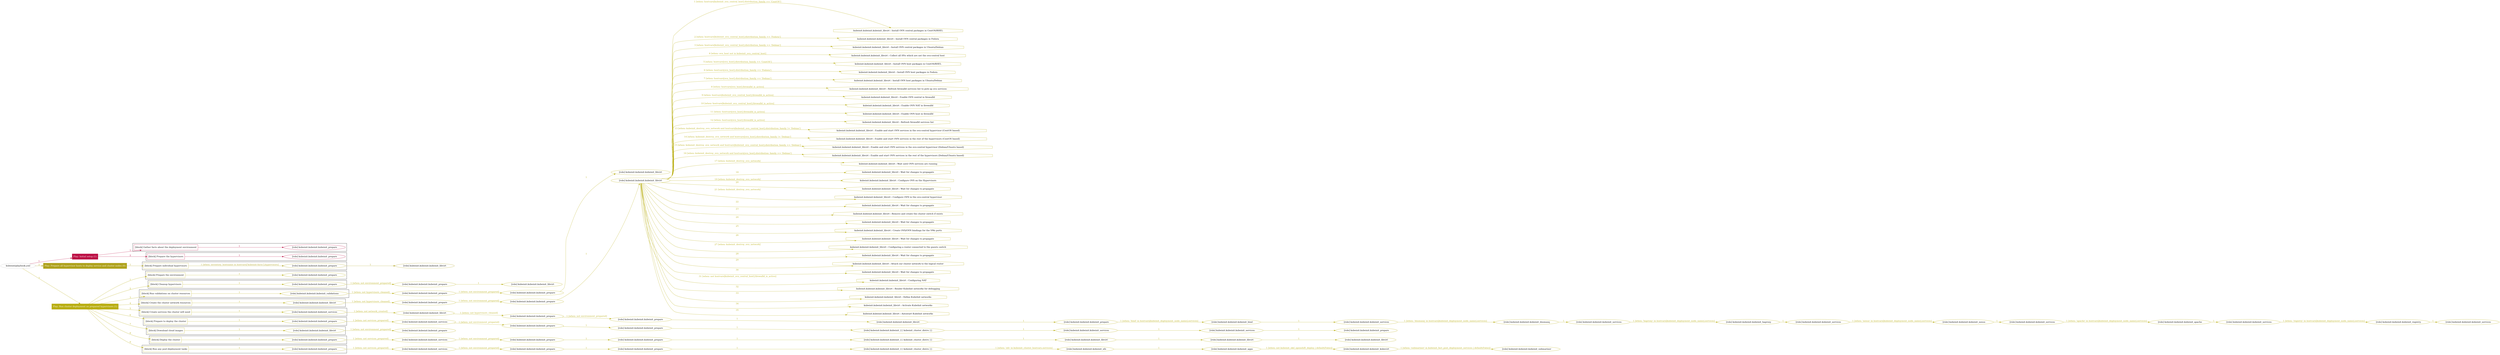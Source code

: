 digraph {
	graph [concentrate=true ordering=in rankdir=LR ratio=fill]
	edge [esep=5 sep=10]
	"kubeinit/playbook.yml" [id=root_node style=dotted]
	play_670bf4a4 [label="Play: Initial setup (1)" color="#bc1045" fontcolor="#ffffff" id=play_670bf4a4 shape=box style=filled tooltip=localhost]
	"kubeinit/playbook.yml" -> play_670bf4a4 [label="1 " color="#bc1045" fontcolor="#bc1045" id=edge_1132fd07 labeltooltip="1 " tooltip="1 "]
	subgraph "kubeinit.kubeinit.kubeinit_prepare" {
		role_21ba8e84 [label="[role] kubeinit.kubeinit.kubeinit_prepare" color="#bc1045" id=role_21ba8e84 tooltip="kubeinit.kubeinit.kubeinit_prepare"]
	}
	subgraph "kubeinit.kubeinit.kubeinit_prepare" {
		role_0089c9f1 [label="[role] kubeinit.kubeinit.kubeinit_prepare" color="#bc1045" id=role_0089c9f1 tooltip="kubeinit.kubeinit.kubeinit_prepare"]
	}
	subgraph "Play: Initial setup (1)" {
		play_670bf4a4 -> block_f8b019e6 [label=1 color="#bc1045" fontcolor="#bc1045" id=edge_8e191d93 labeltooltip=1 tooltip=1]
		subgraph cluster_block_f8b019e6 {
			block_f8b019e6 [label="[block] Gather facts about the deployment environment" color="#bc1045" id=block_f8b019e6 labeltooltip="Gather facts about the deployment environment" shape=box tooltip="Gather facts about the deployment environment"]
			block_f8b019e6 -> role_21ba8e84 [label="1 " color="#bc1045" fontcolor="#bc1045" id=edge_4cd33344 labeltooltip="1 " tooltip="1 "]
		}
		play_670bf4a4 -> block_5005614a [label=2 color="#bc1045" fontcolor="#bc1045" id=edge_e4389d30 labeltooltip=2 tooltip=2]
		subgraph cluster_block_5005614a {
			block_5005614a [label="[block] Prepare the hypervisors" color="#bc1045" id=block_5005614a labeltooltip="Prepare the hypervisors" shape=box tooltip="Prepare the hypervisors"]
			block_5005614a -> role_0089c9f1 [label="1 " color="#bc1045" fontcolor="#bc1045" id=edge_7df145e1 labeltooltip="1 " tooltip="1 "]
		}
	}
	play_309d309b [label="Play: Prepare all hypervisor hosts to deploy service and cluster nodes (0)" color="#afa21d" fontcolor="#ffffff" id=play_309d309b shape=box style=filled tooltip="Play: Prepare all hypervisor hosts to deploy service and cluster nodes (0)"]
	"kubeinit/playbook.yml" -> play_309d309b [label="2 " color="#afa21d" fontcolor="#afa21d" id=edge_df121519 labeltooltip="2 " tooltip="2 "]
	subgraph "kubeinit.kubeinit.kubeinit_libvirt" {
		role_054f61d5 [label="[role] kubeinit.kubeinit.kubeinit_libvirt" color="#afa21d" id=role_054f61d5 tooltip="kubeinit.kubeinit.kubeinit_libvirt"]
	}
	subgraph "kubeinit.kubeinit.kubeinit_prepare" {
		role_820c47b5 [label="[role] kubeinit.kubeinit.kubeinit_prepare" color="#afa21d" id=role_820c47b5 tooltip="kubeinit.kubeinit.kubeinit_prepare"]
		role_820c47b5 -> role_054f61d5 [label="1 " color="#afa21d" fontcolor="#afa21d" id=edge_c1d8b1fe labeltooltip="1 " tooltip="1 "]
	}
	subgraph "Play: Prepare all hypervisor hosts to deploy service and cluster nodes (0)" {
		play_309d309b -> block_ee0c62d3 [label=1 color="#afa21d" fontcolor="#afa21d" id=edge_35f77f9a labeltooltip=1 tooltip=1]
		subgraph cluster_block_ee0c62d3 {
			block_ee0c62d3 [label="[block] Prepare individual hypervisors" color="#afa21d" id=block_ee0c62d3 labeltooltip="Prepare individual hypervisors" shape=box tooltip="Prepare individual hypervisors"]
			block_ee0c62d3 -> role_820c47b5 [label="1 [when: inventory_hostname in hostvars['kubeinit-facts'].hypervisors]" color="#afa21d" fontcolor="#afa21d" id=edge_c942f31d labeltooltip="1 [when: inventory_hostname in hostvars['kubeinit-facts'].hypervisors]" tooltip="1 [when: inventory_hostname in hostvars['kubeinit-facts'].hypervisors]"]
		}
	}
	play_4b3ba58d [label="Play: Run cluster deployment on prepared hypervisors (1)" color="#b9ae13" fontcolor="#ffffff" id=play_4b3ba58d shape=box style=filled tooltip=localhost]
	"kubeinit/playbook.yml" -> play_4b3ba58d [label="3 " color="#b9ae13" fontcolor="#b9ae13" id=edge_1ec0f6c7 labeltooltip="3 " tooltip="3 "]
	subgraph "kubeinit.kubeinit.kubeinit_prepare" {
		role_5eacc5a4 [label="[role] kubeinit.kubeinit.kubeinit_prepare" color="#b9ae13" id=role_5eacc5a4 tooltip="kubeinit.kubeinit.kubeinit_prepare"]
	}
	subgraph "kubeinit.kubeinit.kubeinit_libvirt" {
		role_8daf4202 [label="[role] kubeinit.kubeinit.kubeinit_libvirt" color="#b9ae13" id=role_8daf4202 tooltip="kubeinit.kubeinit.kubeinit_libvirt"]
	}
	subgraph "kubeinit.kubeinit.kubeinit_prepare" {
		role_a6284b4b [label="[role] kubeinit.kubeinit.kubeinit_prepare" color="#b9ae13" id=role_a6284b4b tooltip="kubeinit.kubeinit.kubeinit_prepare"]
		role_a6284b4b -> role_8daf4202 [label="1 " color="#b9ae13" fontcolor="#b9ae13" id=edge_58002682 labeltooltip="1 " tooltip="1 "]
	}
	subgraph "kubeinit.kubeinit.kubeinit_prepare" {
		role_804bdc09 [label="[role] kubeinit.kubeinit.kubeinit_prepare" color="#b9ae13" id=role_804bdc09 tooltip="kubeinit.kubeinit.kubeinit_prepare"]
		role_804bdc09 -> role_a6284b4b [label="1 [when: not environment_prepared]" color="#b9ae13" fontcolor="#b9ae13" id=edge_13c6dc05 labeltooltip="1 [when: not environment_prepared]" tooltip="1 [when: not environment_prepared]"]
	}
	subgraph "kubeinit.kubeinit.kubeinit_libvirt" {
		role_c9ee0824 [label="[role] kubeinit.kubeinit.kubeinit_libvirt" color="#b9ae13" id=role_c9ee0824 tooltip="kubeinit.kubeinit.kubeinit_libvirt"]
	}
	subgraph "kubeinit.kubeinit.kubeinit_prepare" {
		role_bb3701b2 [label="[role] kubeinit.kubeinit.kubeinit_prepare" color="#b9ae13" id=role_bb3701b2 tooltip="kubeinit.kubeinit.kubeinit_prepare"]
		role_bb3701b2 -> role_c9ee0824 [label="1 " color="#b9ae13" fontcolor="#b9ae13" id=edge_7f991b37 labeltooltip="1 " tooltip="1 "]
	}
	subgraph "kubeinit.kubeinit.kubeinit_prepare" {
		role_c77ebb5d [label="[role] kubeinit.kubeinit.kubeinit_prepare" color="#b9ae13" id=role_c77ebb5d tooltip="kubeinit.kubeinit.kubeinit_prepare"]
		role_c77ebb5d -> role_bb3701b2 [label="1 [when: not environment_prepared]" color="#b9ae13" fontcolor="#b9ae13" id=edge_3f87f9ec labeltooltip="1 [when: not environment_prepared]" tooltip="1 [when: not environment_prepared]"]
	}
	subgraph "kubeinit.kubeinit.kubeinit_validations" {
		role_ef9a1a74 [label="[role] kubeinit.kubeinit.kubeinit_validations" color="#b9ae13" id=role_ef9a1a74 tooltip="kubeinit.kubeinit.kubeinit_validations"]
		role_ef9a1a74 -> role_c77ebb5d [label="1 [when: not hypervisors_cleaned]" color="#b9ae13" fontcolor="#b9ae13" id=edge_02dee217 labeltooltip="1 [when: not hypervisors_cleaned]" tooltip="1 [when: not hypervisors_cleaned]"]
	}
	subgraph "kubeinit.kubeinit.kubeinit_libvirt" {
		role_da3af03f [label="[role] kubeinit.kubeinit.kubeinit_libvirt" color="#b9ae13" id=role_da3af03f tooltip="kubeinit.kubeinit.kubeinit_libvirt"]
		task_2158d6e0 [label="kubeinit.kubeinit.kubeinit_libvirt : Install OVN central packages in CentOS/RHEL" color="#b9ae13" id=task_2158d6e0 shape=octagon tooltip="kubeinit.kubeinit.kubeinit_libvirt : Install OVN central packages in CentOS/RHEL"]
		role_da3af03f -> task_2158d6e0 [label="1 [when: hostvars[kubeinit_ovn_central_host].distribution_family == 'CentOS']" color="#b9ae13" fontcolor="#b9ae13" id=edge_a3902802 labeltooltip="1 [when: hostvars[kubeinit_ovn_central_host].distribution_family == 'CentOS']" tooltip="1 [when: hostvars[kubeinit_ovn_central_host].distribution_family == 'CentOS']"]
		task_d2f1ecfc [label="kubeinit.kubeinit.kubeinit_libvirt : Install OVN central packages in Fedora" color="#b9ae13" id=task_d2f1ecfc shape=octagon tooltip="kubeinit.kubeinit.kubeinit_libvirt : Install OVN central packages in Fedora"]
		role_da3af03f -> task_d2f1ecfc [label="2 [when: hostvars[kubeinit_ovn_central_host].distribution_family == 'Fedora']" color="#b9ae13" fontcolor="#b9ae13" id=edge_7e96e899 labeltooltip="2 [when: hostvars[kubeinit_ovn_central_host].distribution_family == 'Fedora']" tooltip="2 [when: hostvars[kubeinit_ovn_central_host].distribution_family == 'Fedora']"]
		task_6be0ab18 [label="kubeinit.kubeinit.kubeinit_libvirt : Install OVN central packages in Ubuntu/Debian" color="#b9ae13" id=task_6be0ab18 shape=octagon tooltip="kubeinit.kubeinit.kubeinit_libvirt : Install OVN central packages in Ubuntu/Debian"]
		role_da3af03f -> task_6be0ab18 [label="3 [when: hostvars[kubeinit_ovn_central_host].distribution_family == 'Debian']" color="#b9ae13" fontcolor="#b9ae13" id=edge_eb120a15 labeltooltip="3 [when: hostvars[kubeinit_ovn_central_host].distribution_family == 'Debian']" tooltip="3 [when: hostvars[kubeinit_ovn_central_host].distribution_family == 'Debian']"]
		task_216b916c [label="kubeinit.kubeinit.kubeinit_libvirt : Collect all HVs which are not the ovn-central host" color="#b9ae13" id=task_216b916c shape=octagon tooltip="kubeinit.kubeinit.kubeinit_libvirt : Collect all HVs which are not the ovn-central host"]
		role_da3af03f -> task_216b916c [label="4 [when: ovn_host not in kubeinit_ovn_central_host]" color="#b9ae13" fontcolor="#b9ae13" id=edge_4398a739 labeltooltip="4 [when: ovn_host not in kubeinit_ovn_central_host]" tooltip="4 [when: ovn_host not in kubeinit_ovn_central_host]"]
		task_a4879e41 [label="kubeinit.kubeinit.kubeinit_libvirt : Install OVN host packages in CentOS/RHEL" color="#b9ae13" id=task_a4879e41 shape=octagon tooltip="kubeinit.kubeinit.kubeinit_libvirt : Install OVN host packages in CentOS/RHEL"]
		role_da3af03f -> task_a4879e41 [label="5 [when: hostvars[ovn_host].distribution_family == 'CentOS']" color="#b9ae13" fontcolor="#b9ae13" id=edge_2c08a52a labeltooltip="5 [when: hostvars[ovn_host].distribution_family == 'CentOS']" tooltip="5 [when: hostvars[ovn_host].distribution_family == 'CentOS']"]
		task_6df34400 [label="kubeinit.kubeinit.kubeinit_libvirt : Install OVN host packages in Fedora" color="#b9ae13" id=task_6df34400 shape=octagon tooltip="kubeinit.kubeinit.kubeinit_libvirt : Install OVN host packages in Fedora"]
		role_da3af03f -> task_6df34400 [label="6 [when: hostvars[ovn_host].distribution_family == 'Fedora']" color="#b9ae13" fontcolor="#b9ae13" id=edge_773389c8 labeltooltip="6 [when: hostvars[ovn_host].distribution_family == 'Fedora']" tooltip="6 [when: hostvars[ovn_host].distribution_family == 'Fedora']"]
		task_f00201cb [label="kubeinit.kubeinit.kubeinit_libvirt : Install OVN host packages in Ubuntu/Debian" color="#b9ae13" id=task_f00201cb shape=octagon tooltip="kubeinit.kubeinit.kubeinit_libvirt : Install OVN host packages in Ubuntu/Debian"]
		role_da3af03f -> task_f00201cb [label="7 [when: hostvars[ovn_host].distribution_family == 'Debian']" color="#b9ae13" fontcolor="#b9ae13" id=edge_fd6499e6 labeltooltip="7 [when: hostvars[ovn_host].distribution_family == 'Debian']" tooltip="7 [when: hostvars[ovn_host].distribution_family == 'Debian']"]
		task_50368b44 [label="kubeinit.kubeinit.kubeinit_libvirt : Refresh firewalld services list to pick up ovn services" color="#b9ae13" id=task_50368b44 shape=octagon tooltip="kubeinit.kubeinit.kubeinit_libvirt : Refresh firewalld services list to pick up ovn services"]
		role_da3af03f -> task_50368b44 [label="8 [when: hostvars[ovn_host].firewalld_is_active]" color="#b9ae13" fontcolor="#b9ae13" id=edge_75f0c22b labeltooltip="8 [when: hostvars[ovn_host].firewalld_is_active]" tooltip="8 [when: hostvars[ovn_host].firewalld_is_active]"]
		task_a7c0bdc7 [label="kubeinit.kubeinit.kubeinit_libvirt : Enable OVN central in firewalld" color="#b9ae13" id=task_a7c0bdc7 shape=octagon tooltip="kubeinit.kubeinit.kubeinit_libvirt : Enable OVN central in firewalld"]
		role_da3af03f -> task_a7c0bdc7 [label="9 [when: hostvars[kubeinit_ovn_central_host].firewalld_is_active]" color="#b9ae13" fontcolor="#b9ae13" id=edge_2791e384 labeltooltip="9 [when: hostvars[kubeinit_ovn_central_host].firewalld_is_active]" tooltip="9 [when: hostvars[kubeinit_ovn_central_host].firewalld_is_active]"]
		task_5813b085 [label="kubeinit.kubeinit.kubeinit_libvirt : Enable OVN NAT in firewalld" color="#b9ae13" id=task_5813b085 shape=octagon tooltip="kubeinit.kubeinit.kubeinit_libvirt : Enable OVN NAT in firewalld"]
		role_da3af03f -> task_5813b085 [label="10 [when: hostvars[kubeinit_ovn_central_host].firewalld_is_active]" color="#b9ae13" fontcolor="#b9ae13" id=edge_c87601b1 labeltooltip="10 [when: hostvars[kubeinit_ovn_central_host].firewalld_is_active]" tooltip="10 [when: hostvars[kubeinit_ovn_central_host].firewalld_is_active]"]
		task_d4aae8b2 [label="kubeinit.kubeinit.kubeinit_libvirt : Enable OVN host in firewalld" color="#b9ae13" id=task_d4aae8b2 shape=octagon tooltip="kubeinit.kubeinit.kubeinit_libvirt : Enable OVN host in firewalld"]
		role_da3af03f -> task_d4aae8b2 [label="11 [when: hostvars[ovn_host].firewalld_is_active]" color="#b9ae13" fontcolor="#b9ae13" id=edge_b0a15c2b labeltooltip="11 [when: hostvars[ovn_host].firewalld_is_active]" tooltip="11 [when: hostvars[ovn_host].firewalld_is_active]"]
		task_6149f154 [label="kubeinit.kubeinit.kubeinit_libvirt : Refresh firewalld services list" color="#b9ae13" id=task_6149f154 shape=octagon tooltip="kubeinit.kubeinit.kubeinit_libvirt : Refresh firewalld services list"]
		role_da3af03f -> task_6149f154 [label="12 [when: hostvars[ovn_host].firewalld_is_active]" color="#b9ae13" fontcolor="#b9ae13" id=edge_e53e384e labeltooltip="12 [when: hostvars[ovn_host].firewalld_is_active]" tooltip="12 [when: hostvars[ovn_host].firewalld_is_active]"]
		task_20d2aae7 [label="kubeinit.kubeinit.kubeinit_libvirt : Enable and start OVN services in the ovn-central hypervisor (CentOS based)" color="#b9ae13" id=task_20d2aae7 shape=octagon tooltip="kubeinit.kubeinit.kubeinit_libvirt : Enable and start OVN services in the ovn-central hypervisor (CentOS based)"]
		role_da3af03f -> task_20d2aae7 [label="13 [when: kubeinit_destroy_ovn_network and hostvars[kubeinit_ovn_central_host].distribution_family != 'Debian']" color="#b9ae13" fontcolor="#b9ae13" id=edge_9a1afb4a labeltooltip="13 [when: kubeinit_destroy_ovn_network and hostvars[kubeinit_ovn_central_host].distribution_family != 'Debian']" tooltip="13 [when: kubeinit_destroy_ovn_network and hostvars[kubeinit_ovn_central_host].distribution_family != 'Debian']"]
		task_f041a841 [label="kubeinit.kubeinit.kubeinit_libvirt : Enable and start OVN services in the rest of the hypervisors (CentOS based)" color="#b9ae13" id=task_f041a841 shape=octagon tooltip="kubeinit.kubeinit.kubeinit_libvirt : Enable and start OVN services in the rest of the hypervisors (CentOS based)"]
		role_da3af03f -> task_f041a841 [label="14 [when: kubeinit_destroy_ovn_network and hostvars[ovn_host].distribution_family != 'Debian']" color="#b9ae13" fontcolor="#b9ae13" id=edge_5d646ab1 labeltooltip="14 [when: kubeinit_destroy_ovn_network and hostvars[ovn_host].distribution_family != 'Debian']" tooltip="14 [when: kubeinit_destroy_ovn_network and hostvars[ovn_host].distribution_family != 'Debian']"]
		task_ba816aa7 [label="kubeinit.kubeinit.kubeinit_libvirt : Enable and start OVN services in the ovn-central hypervisor (Debian/Ubuntu based)" color="#b9ae13" id=task_ba816aa7 shape=octagon tooltip="kubeinit.kubeinit.kubeinit_libvirt : Enable and start OVN services in the ovn-central hypervisor (Debian/Ubuntu based)"]
		role_da3af03f -> task_ba816aa7 [label="15 [when: kubeinit_destroy_ovn_network and hostvars[kubeinit_ovn_central_host].distribution_family == 'Debian']" color="#b9ae13" fontcolor="#b9ae13" id=edge_98f25168 labeltooltip="15 [when: kubeinit_destroy_ovn_network and hostvars[kubeinit_ovn_central_host].distribution_family == 'Debian']" tooltip="15 [when: kubeinit_destroy_ovn_network and hostvars[kubeinit_ovn_central_host].distribution_family == 'Debian']"]
		task_7a80964f [label="kubeinit.kubeinit.kubeinit_libvirt : Enable and start OVN services in the rest of the hypervisors (Debian/Ubuntu based)" color="#b9ae13" id=task_7a80964f shape=octagon tooltip="kubeinit.kubeinit.kubeinit_libvirt : Enable and start OVN services in the rest of the hypervisors (Debian/Ubuntu based)"]
		role_da3af03f -> task_7a80964f [label="16 [when: kubeinit_destroy_ovn_network and hostvars[ovn_host].distribution_family == 'Debian']" color="#b9ae13" fontcolor="#b9ae13" id=edge_ffc2e92f labeltooltip="16 [when: kubeinit_destroy_ovn_network and hostvars[ovn_host].distribution_family == 'Debian']" tooltip="16 [when: kubeinit_destroy_ovn_network and hostvars[ovn_host].distribution_family == 'Debian']"]
		task_877d3a63 [label="kubeinit.kubeinit.kubeinit_libvirt : Wait until OVN services are running" color="#b9ae13" id=task_877d3a63 shape=octagon tooltip="kubeinit.kubeinit.kubeinit_libvirt : Wait until OVN services are running"]
		role_da3af03f -> task_877d3a63 [label="17 [when: kubeinit_destroy_ovn_network]" color="#b9ae13" fontcolor="#b9ae13" id=edge_3cf42a6c labeltooltip="17 [when: kubeinit_destroy_ovn_network]" tooltip="17 [when: kubeinit_destroy_ovn_network]"]
		task_d887e304 [label="kubeinit.kubeinit.kubeinit_libvirt : Wait for changes to propagate" color="#b9ae13" id=task_d887e304 shape=octagon tooltip="kubeinit.kubeinit.kubeinit_libvirt : Wait for changes to propagate"]
		role_da3af03f -> task_d887e304 [label="18 " color="#b9ae13" fontcolor="#b9ae13" id=edge_25741187 labeltooltip="18 " tooltip="18 "]
		task_1d801d50 [label="kubeinit.kubeinit.kubeinit_libvirt : Configure OVS on the Hypervisors" color="#b9ae13" id=task_1d801d50 shape=octagon tooltip="kubeinit.kubeinit.kubeinit_libvirt : Configure OVS on the Hypervisors"]
		role_da3af03f -> task_1d801d50 [label="19 [when: kubeinit_destroy_ovn_network]" color="#b9ae13" fontcolor="#b9ae13" id=edge_6d522128 labeltooltip="19 [when: kubeinit_destroy_ovn_network]" tooltip="19 [when: kubeinit_destroy_ovn_network]"]
		task_8db9bac5 [label="kubeinit.kubeinit.kubeinit_libvirt : Wait for changes to propagate" color="#b9ae13" id=task_8db9bac5 shape=octagon tooltip="kubeinit.kubeinit.kubeinit_libvirt : Wait for changes to propagate"]
		role_da3af03f -> task_8db9bac5 [label="20 " color="#b9ae13" fontcolor="#b9ae13" id=edge_8dce7a46 labeltooltip="20 " tooltip="20 "]
		task_d779d0ff [label="kubeinit.kubeinit.kubeinit_libvirt : Configure OVN in the ovn-central hypervisor" color="#b9ae13" id=task_d779d0ff shape=octagon tooltip="kubeinit.kubeinit.kubeinit_libvirt : Configure OVN in the ovn-central hypervisor"]
		role_da3af03f -> task_d779d0ff [label="21 [when: kubeinit_destroy_ovn_network]" color="#b9ae13" fontcolor="#b9ae13" id=edge_d4df9389 labeltooltip="21 [when: kubeinit_destroy_ovn_network]" tooltip="21 [when: kubeinit_destroy_ovn_network]"]
		task_655c2a77 [label="kubeinit.kubeinit.kubeinit_libvirt : Wait for changes to propagate" color="#b9ae13" id=task_655c2a77 shape=octagon tooltip="kubeinit.kubeinit.kubeinit_libvirt : Wait for changes to propagate"]
		role_da3af03f -> task_655c2a77 [label="22 " color="#b9ae13" fontcolor="#b9ae13" id=edge_1452590e labeltooltip="22 " tooltip="22 "]
		task_bc0c060c [label="kubeinit.kubeinit.kubeinit_libvirt : Remove and create the cluster switch if exists" color="#b9ae13" id=task_bc0c060c shape=octagon tooltip="kubeinit.kubeinit.kubeinit_libvirt : Remove and create the cluster switch if exists"]
		role_da3af03f -> task_bc0c060c [label="23 " color="#b9ae13" fontcolor="#b9ae13" id=edge_df1921fb labeltooltip="23 " tooltip="23 "]
		task_cb06a8ab [label="kubeinit.kubeinit.kubeinit_libvirt : Wait for changes to propagate" color="#b9ae13" id=task_cb06a8ab shape=octagon tooltip="kubeinit.kubeinit.kubeinit_libvirt : Wait for changes to propagate"]
		role_da3af03f -> task_cb06a8ab [label="24 " color="#b9ae13" fontcolor="#b9ae13" id=edge_e71678ba labeltooltip="24 " tooltip="24 "]
		task_002002bd [label="kubeinit.kubeinit.kubeinit_libvirt : Create OVS/OVN bindings for the VMs ports" color="#b9ae13" id=task_002002bd shape=octagon tooltip="kubeinit.kubeinit.kubeinit_libvirt : Create OVS/OVN bindings for the VMs ports"]
		role_da3af03f -> task_002002bd [label="25 " color="#b9ae13" fontcolor="#b9ae13" id=edge_b6a07bf0 labeltooltip="25 " tooltip="25 "]
		task_35ae0215 [label="kubeinit.kubeinit.kubeinit_libvirt : Wait for changes to propagate" color="#b9ae13" id=task_35ae0215 shape=octagon tooltip="kubeinit.kubeinit.kubeinit_libvirt : Wait for changes to propagate"]
		role_da3af03f -> task_35ae0215 [label="26 " color="#b9ae13" fontcolor="#b9ae13" id=edge_0efbe5dd labeltooltip="26 " tooltip="26 "]
		task_430bae57 [label="kubeinit.kubeinit.kubeinit_libvirt : Configuring a router connected to the guests switch" color="#b9ae13" id=task_430bae57 shape=octagon tooltip="kubeinit.kubeinit.kubeinit_libvirt : Configuring a router connected to the guests switch"]
		role_da3af03f -> task_430bae57 [label="27 [when: kubeinit_destroy_ovn_network]" color="#b9ae13" fontcolor="#b9ae13" id=edge_e3afc594 labeltooltip="27 [when: kubeinit_destroy_ovn_network]" tooltip="27 [when: kubeinit_destroy_ovn_network]"]
		task_e78b248e [label="kubeinit.kubeinit.kubeinit_libvirt : Wait for changes to propagate" color="#b9ae13" id=task_e78b248e shape=octagon tooltip="kubeinit.kubeinit.kubeinit_libvirt : Wait for changes to propagate"]
		role_da3af03f -> task_e78b248e [label="28 " color="#b9ae13" fontcolor="#b9ae13" id=edge_5156fa79 labeltooltip="28 " tooltip="28 "]
		task_dad6877f [label="kubeinit.kubeinit.kubeinit_libvirt : Attach our cluster network to the logical router" color="#b9ae13" id=task_dad6877f shape=octagon tooltip="kubeinit.kubeinit.kubeinit_libvirt : Attach our cluster network to the logical router"]
		role_da3af03f -> task_dad6877f [label="29 " color="#b9ae13" fontcolor="#b9ae13" id=edge_b4bed4cb labeltooltip="29 " tooltip="29 "]
		task_37bab851 [label="kubeinit.kubeinit.kubeinit_libvirt : Wait for changes to propagate" color="#b9ae13" id=task_37bab851 shape=octagon tooltip="kubeinit.kubeinit.kubeinit_libvirt : Wait for changes to propagate"]
		role_da3af03f -> task_37bab851 [label="30 " color="#b9ae13" fontcolor="#b9ae13" id=edge_ef09d634 labeltooltip="30 " tooltip="30 "]
		task_35e5d676 [label="kubeinit.kubeinit.kubeinit_libvirt : Configuring NAT" color="#b9ae13" id=task_35e5d676 shape=octagon tooltip="kubeinit.kubeinit.kubeinit_libvirt : Configuring NAT"]
		role_da3af03f -> task_35e5d676 [label="31 [when: not hostvars[kubeinit_ovn_central_host].firewalld_is_active]" color="#b9ae13" fontcolor="#b9ae13" id=edge_c4e8dc57 labeltooltip="31 [when: not hostvars[kubeinit_ovn_central_host].firewalld_is_active]" tooltip="31 [when: not hostvars[kubeinit_ovn_central_host].firewalld_is_active]"]
		task_224aa279 [label="kubeinit.kubeinit.kubeinit_libvirt : Render KubeInit networks for debugging" color="#b9ae13" id=task_224aa279 shape=octagon tooltip="kubeinit.kubeinit.kubeinit_libvirt : Render KubeInit networks for debugging"]
		role_da3af03f -> task_224aa279 [label="32 " color="#b9ae13" fontcolor="#b9ae13" id=edge_85197e9d labeltooltip="32 " tooltip="32 "]
		task_071984f0 [label="kubeinit.kubeinit.kubeinit_libvirt : Define KubeInit networks" color="#b9ae13" id=task_071984f0 shape=octagon tooltip="kubeinit.kubeinit.kubeinit_libvirt : Define KubeInit networks"]
		role_da3af03f -> task_071984f0 [label="33 " color="#b9ae13" fontcolor="#b9ae13" id=edge_418629e4 labeltooltip="33 " tooltip="33 "]
		task_4d1f0d45 [label="kubeinit.kubeinit.kubeinit_libvirt : Activate KubeInit networks" color="#b9ae13" id=task_4d1f0d45 shape=octagon tooltip="kubeinit.kubeinit.kubeinit_libvirt : Activate KubeInit networks"]
		role_da3af03f -> task_4d1f0d45 [label="34 " color="#b9ae13" fontcolor="#b9ae13" id=edge_1d247d50 labeltooltip="34 " tooltip="34 "]
		task_e7e1a8eb [label="kubeinit.kubeinit.kubeinit_libvirt : Autostart KubeInit networks" color="#b9ae13" id=task_e7e1a8eb shape=octagon tooltip="kubeinit.kubeinit.kubeinit_libvirt : Autostart KubeInit networks"]
		role_da3af03f -> task_e7e1a8eb [label="35 " color="#b9ae13" fontcolor="#b9ae13" id=edge_53f4266a labeltooltip="35 " tooltip="35 "]
	}
	subgraph "kubeinit.kubeinit.kubeinit_prepare" {
		role_ac17a6fc [label="[role] kubeinit.kubeinit.kubeinit_prepare" color="#b9ae13" id=role_ac17a6fc tooltip="kubeinit.kubeinit.kubeinit_prepare"]
		role_ac17a6fc -> role_da3af03f [label="1 " color="#b9ae13" fontcolor="#b9ae13" id=edge_a9bcf44d labeltooltip="1 " tooltip="1 "]
	}
	subgraph "kubeinit.kubeinit.kubeinit_prepare" {
		role_8ef5eefa [label="[role] kubeinit.kubeinit.kubeinit_prepare" color="#b9ae13" id=role_8ef5eefa tooltip="kubeinit.kubeinit.kubeinit_prepare"]
		role_8ef5eefa -> role_ac17a6fc [label="1 [when: not environment_prepared]" color="#b9ae13" fontcolor="#b9ae13" id=edge_6dee1de8 labeltooltip="1 [when: not environment_prepared]" tooltip="1 [when: not environment_prepared]"]
	}
	subgraph "kubeinit.kubeinit.kubeinit_libvirt" {
		role_f390fce3 [label="[role] kubeinit.kubeinit.kubeinit_libvirt" color="#b9ae13" id=role_f390fce3 tooltip="kubeinit.kubeinit.kubeinit_libvirt"]
		role_f390fce3 -> role_8ef5eefa [label="1 [when: not hypervisors_cleaned]" color="#b9ae13" fontcolor="#b9ae13" id=edge_a024f72a labeltooltip="1 [when: not hypervisors_cleaned]" tooltip="1 [when: not hypervisors_cleaned]"]
	}
	subgraph "kubeinit.kubeinit.kubeinit_services" {
		role_c6997edb [label="[role] kubeinit.kubeinit.kubeinit_services" color="#b9ae13" id=role_c6997edb tooltip="kubeinit.kubeinit.kubeinit_services"]
	}
	subgraph "kubeinit.kubeinit.kubeinit_registry" {
		role_d3fcbeef [label="[role] kubeinit.kubeinit.kubeinit_registry" color="#b9ae13" id=role_d3fcbeef tooltip="kubeinit.kubeinit.kubeinit_registry"]
		role_d3fcbeef -> role_c6997edb [label="1 " color="#b9ae13" fontcolor="#b9ae13" id=edge_5ad312e6 labeltooltip="1 " tooltip="1 "]
	}
	subgraph "kubeinit.kubeinit.kubeinit_services" {
		role_feea715c [label="[role] kubeinit.kubeinit.kubeinit_services" color="#b9ae13" id=role_feea715c tooltip="kubeinit.kubeinit.kubeinit_services"]
		role_feea715c -> role_d3fcbeef [label="1 [when: 'registry' in hostvars[kubeinit_deployment_node_name].services]" color="#b9ae13" fontcolor="#b9ae13" id=edge_3d7a7d6d labeltooltip="1 [when: 'registry' in hostvars[kubeinit_deployment_node_name].services]" tooltip="1 [when: 'registry' in hostvars[kubeinit_deployment_node_name].services]"]
	}
	subgraph "kubeinit.kubeinit.kubeinit_apache" {
		role_ffb9ece8 [label="[role] kubeinit.kubeinit.kubeinit_apache" color="#b9ae13" id=role_ffb9ece8 tooltip="kubeinit.kubeinit.kubeinit_apache"]
		role_ffb9ece8 -> role_feea715c [label="1 " color="#b9ae13" fontcolor="#b9ae13" id=edge_d71844b7 labeltooltip="1 " tooltip="1 "]
	}
	subgraph "kubeinit.kubeinit.kubeinit_services" {
		role_e98905f9 [label="[role] kubeinit.kubeinit.kubeinit_services" color="#b9ae13" id=role_e98905f9 tooltip="kubeinit.kubeinit.kubeinit_services"]
		role_e98905f9 -> role_ffb9ece8 [label="1 [when: 'apache' in hostvars[kubeinit_deployment_node_name].services]" color="#b9ae13" fontcolor="#b9ae13" id=edge_054414d5 labeltooltip="1 [when: 'apache' in hostvars[kubeinit_deployment_node_name].services]" tooltip="1 [when: 'apache' in hostvars[kubeinit_deployment_node_name].services]"]
	}
	subgraph "kubeinit.kubeinit.kubeinit_nexus" {
		role_c75898b1 [label="[role] kubeinit.kubeinit.kubeinit_nexus" color="#b9ae13" id=role_c75898b1 tooltip="kubeinit.kubeinit.kubeinit_nexus"]
		role_c75898b1 -> role_e98905f9 [label="1 " color="#b9ae13" fontcolor="#b9ae13" id=edge_daed9789 labeltooltip="1 " tooltip="1 "]
	}
	subgraph "kubeinit.kubeinit.kubeinit_services" {
		role_6974617d [label="[role] kubeinit.kubeinit.kubeinit_services" color="#b9ae13" id=role_6974617d tooltip="kubeinit.kubeinit.kubeinit_services"]
		role_6974617d -> role_c75898b1 [label="1 [when: 'nexus' in hostvars[kubeinit_deployment_node_name].services]" color="#b9ae13" fontcolor="#b9ae13" id=edge_c4bf7622 labeltooltip="1 [when: 'nexus' in hostvars[kubeinit_deployment_node_name].services]" tooltip="1 [when: 'nexus' in hostvars[kubeinit_deployment_node_name].services]"]
	}
	subgraph "kubeinit.kubeinit.kubeinit_haproxy" {
		role_8b12e963 [label="[role] kubeinit.kubeinit.kubeinit_haproxy" color="#b9ae13" id=role_8b12e963 tooltip="kubeinit.kubeinit.kubeinit_haproxy"]
		role_8b12e963 -> role_6974617d [label="1 " color="#b9ae13" fontcolor="#b9ae13" id=edge_dc3df159 labeltooltip="1 " tooltip="1 "]
	}
	subgraph "kubeinit.kubeinit.kubeinit_services" {
		role_a976b7a3 [label="[role] kubeinit.kubeinit.kubeinit_services" color="#b9ae13" id=role_a976b7a3 tooltip="kubeinit.kubeinit.kubeinit_services"]
		role_a976b7a3 -> role_8b12e963 [label="1 [when: 'haproxy' in hostvars[kubeinit_deployment_node_name].services]" color="#b9ae13" fontcolor="#b9ae13" id=edge_96f4ea81 labeltooltip="1 [when: 'haproxy' in hostvars[kubeinit_deployment_node_name].services]" tooltip="1 [when: 'haproxy' in hostvars[kubeinit_deployment_node_name].services]"]
	}
	subgraph "kubeinit.kubeinit.kubeinit_dnsmasq" {
		role_f17db3ae [label="[role] kubeinit.kubeinit.kubeinit_dnsmasq" color="#b9ae13" id=role_f17db3ae tooltip="kubeinit.kubeinit.kubeinit_dnsmasq"]
		role_f17db3ae -> role_a976b7a3 [label="1 " color="#b9ae13" fontcolor="#b9ae13" id=edge_75af7dac labeltooltip="1 " tooltip="1 "]
	}
	subgraph "kubeinit.kubeinit.kubeinit_services" {
		role_35098c2a [label="[role] kubeinit.kubeinit.kubeinit_services" color="#b9ae13" id=role_35098c2a tooltip="kubeinit.kubeinit.kubeinit_services"]
		role_35098c2a -> role_f17db3ae [label="1 [when: 'dnsmasq' in hostvars[kubeinit_deployment_node_name].services]" color="#b9ae13" fontcolor="#b9ae13" id=edge_7bcfecf3 labeltooltip="1 [when: 'dnsmasq' in hostvars[kubeinit_deployment_node_name].services]" tooltip="1 [when: 'dnsmasq' in hostvars[kubeinit_deployment_node_name].services]"]
	}
	subgraph "kubeinit.kubeinit.kubeinit_bind" {
		role_b4667e8c [label="[role] kubeinit.kubeinit.kubeinit_bind" color="#b9ae13" id=role_b4667e8c tooltip="kubeinit.kubeinit.kubeinit_bind"]
		role_b4667e8c -> role_35098c2a [label="1 " color="#b9ae13" fontcolor="#b9ae13" id=edge_2b94d9a9 labeltooltip="1 " tooltip="1 "]
	}
	subgraph "kubeinit.kubeinit.kubeinit_prepare" {
		role_1573b921 [label="[role] kubeinit.kubeinit.kubeinit_prepare" color="#b9ae13" id=role_1573b921 tooltip="kubeinit.kubeinit.kubeinit_prepare"]
		role_1573b921 -> role_b4667e8c [label="1 [when: 'bind' in hostvars[kubeinit_deployment_node_name].services]" color="#b9ae13" fontcolor="#b9ae13" id=edge_dad399da labeltooltip="1 [when: 'bind' in hostvars[kubeinit_deployment_node_name].services]" tooltip="1 [when: 'bind' in hostvars[kubeinit_deployment_node_name].services]"]
	}
	subgraph "kubeinit.kubeinit.kubeinit_libvirt" {
		role_bb712e8c [label="[role] kubeinit.kubeinit.kubeinit_libvirt" color="#b9ae13" id=role_bb712e8c tooltip="kubeinit.kubeinit.kubeinit_libvirt"]
		role_bb712e8c -> role_1573b921 [label="1 " color="#b9ae13" fontcolor="#b9ae13" id=edge_65b07439 labeltooltip="1 " tooltip="1 "]
	}
	subgraph "kubeinit.kubeinit.kubeinit_prepare" {
		role_29682c1e [label="[role] kubeinit.kubeinit.kubeinit_prepare" color="#b9ae13" id=role_29682c1e tooltip="kubeinit.kubeinit.kubeinit_prepare"]
		role_29682c1e -> role_bb712e8c [label="1 " color="#b9ae13" fontcolor="#b9ae13" id=edge_5bd8c859 labeltooltip="1 " tooltip="1 "]
	}
	subgraph "kubeinit.kubeinit.kubeinit_prepare" {
		role_8f8a94cb [label="[role] kubeinit.kubeinit.kubeinit_prepare" color="#b9ae13" id=role_8f8a94cb tooltip="kubeinit.kubeinit.kubeinit_prepare"]
		role_8f8a94cb -> role_29682c1e [label="1 [when: not environment_prepared]" color="#b9ae13" fontcolor="#b9ae13" id=edge_1a449e90 labeltooltip="1 [when: not environment_prepared]" tooltip="1 [when: not environment_prepared]"]
	}
	subgraph "kubeinit.kubeinit.kubeinit_libvirt" {
		role_29b6df74 [label="[role] kubeinit.kubeinit.kubeinit_libvirt" color="#b9ae13" id=role_29b6df74 tooltip="kubeinit.kubeinit.kubeinit_libvirt"]
		role_29b6df74 -> role_8f8a94cb [label="1 [when: not hypervisors_cleaned]" color="#b9ae13" fontcolor="#b9ae13" id=edge_e15aa10a labeltooltip="1 [when: not hypervisors_cleaned]" tooltip="1 [when: not hypervisors_cleaned]"]
	}
	subgraph "kubeinit.kubeinit.kubeinit_services" {
		role_11ecdb4d [label="[role] kubeinit.kubeinit.kubeinit_services" color="#b9ae13" id=role_11ecdb4d tooltip="kubeinit.kubeinit.kubeinit_services"]
		role_11ecdb4d -> role_29b6df74 [label="1 [when: not network_created]" color="#b9ae13" fontcolor="#b9ae13" id=edge_c8477f8b labeltooltip="1 [when: not network_created]" tooltip="1 [when: not network_created]"]
	}
	subgraph "kubeinit.kubeinit.kubeinit_prepare" {
		role_e0d2ff39 [label="[role] kubeinit.kubeinit.kubeinit_prepare" color="#b9ae13" id=role_e0d2ff39 tooltip="kubeinit.kubeinit.kubeinit_prepare"]
	}
	subgraph "kubeinit.kubeinit.kubeinit_services" {
		role_0b71d494 [label="[role] kubeinit.kubeinit.kubeinit_services" color="#b9ae13" id=role_0b71d494 tooltip="kubeinit.kubeinit.kubeinit_services"]
		role_0b71d494 -> role_e0d2ff39 [label="1 " color="#b9ae13" fontcolor="#b9ae13" id=edge_f3c29eac labeltooltip="1 " tooltip="1 "]
	}
	subgraph "kubeinit.kubeinit.kubeinit_services" {
		role_f0eef9a0 [label="[role] kubeinit.kubeinit.kubeinit_services" color="#b9ae13" id=role_f0eef9a0 tooltip="kubeinit.kubeinit.kubeinit_services"]
		role_f0eef9a0 -> role_0b71d494 [label="1 " color="#b9ae13" fontcolor="#b9ae13" id=edge_92d4788d labeltooltip="1 " tooltip="1 "]
	}
	subgraph "kubeinit.kubeinit.kubeinit_{{ kubeinit_cluster_distro }}" {
		role_2f1af217 [label="[role] kubeinit.kubeinit.kubeinit_{{ kubeinit_cluster_distro }}" color="#b9ae13" id=role_2f1af217 tooltip="kubeinit.kubeinit.kubeinit_{{ kubeinit_cluster_distro }}"]
		role_2f1af217 -> role_f0eef9a0 [label="1 " color="#b9ae13" fontcolor="#b9ae13" id=edge_f1c2498a labeltooltip="1 " tooltip="1 "]
	}
	subgraph "kubeinit.kubeinit.kubeinit_prepare" {
		role_9619f7b1 [label="[role] kubeinit.kubeinit.kubeinit_prepare" color="#b9ae13" id=role_9619f7b1 tooltip="kubeinit.kubeinit.kubeinit_prepare"]
		role_9619f7b1 -> role_2f1af217 [label="1 " color="#b9ae13" fontcolor="#b9ae13" id=edge_fa7b3afb labeltooltip="1 " tooltip="1 "]
	}
	subgraph "kubeinit.kubeinit.kubeinit_prepare" {
		role_68b6d9ec [label="[role] kubeinit.kubeinit.kubeinit_prepare" color="#b9ae13" id=role_68b6d9ec tooltip="kubeinit.kubeinit.kubeinit_prepare"]
		role_68b6d9ec -> role_9619f7b1 [label="1 " color="#b9ae13" fontcolor="#b9ae13" id=edge_5ff6c3ae labeltooltip="1 " tooltip="1 "]
	}
	subgraph "kubeinit.kubeinit.kubeinit_services" {
		role_078081ce [label="[role] kubeinit.kubeinit.kubeinit_services" color="#b9ae13" id=role_078081ce tooltip="kubeinit.kubeinit.kubeinit_services"]
		role_078081ce -> role_68b6d9ec [label="1 [when: not environment_prepared]" color="#b9ae13" fontcolor="#b9ae13" id=edge_62afb52b labeltooltip="1 [when: not environment_prepared]" tooltip="1 [when: not environment_prepared]"]
	}
	subgraph "kubeinit.kubeinit.kubeinit_prepare" {
		role_a38827cb [label="[role] kubeinit.kubeinit.kubeinit_prepare" color="#b9ae13" id=role_a38827cb tooltip="kubeinit.kubeinit.kubeinit_prepare"]
		role_a38827cb -> role_078081ce [label="1 [when: not services_prepared]" color="#b9ae13" fontcolor="#b9ae13" id=edge_1f6f6085 labeltooltip="1 [when: not services_prepared]" tooltip="1 [when: not services_prepared]"]
	}
	subgraph "kubeinit.kubeinit.kubeinit_prepare" {
		role_21c0eaa2 [label="[role] kubeinit.kubeinit.kubeinit_prepare" color="#b9ae13" id=role_21c0eaa2 tooltip="kubeinit.kubeinit.kubeinit_prepare"]
	}
	subgraph "kubeinit.kubeinit.kubeinit_libvirt" {
		role_fdaff8c1 [label="[role] kubeinit.kubeinit.kubeinit_libvirt" color="#b9ae13" id=role_fdaff8c1 tooltip="kubeinit.kubeinit.kubeinit_libvirt"]
		role_fdaff8c1 -> role_21c0eaa2 [label="1 [when: not environment_prepared]" color="#b9ae13" fontcolor="#b9ae13" id=edge_acabeca0 labeltooltip="1 [when: not environment_prepared]" tooltip="1 [when: not environment_prepared]"]
	}
	subgraph "kubeinit.kubeinit.kubeinit_libvirt" {
		role_37f691ac [label="[role] kubeinit.kubeinit.kubeinit_libvirt" color="#b9ae13" id=role_37f691ac tooltip="kubeinit.kubeinit.kubeinit_libvirt"]
	}
	subgraph "kubeinit.kubeinit.kubeinit_libvirt" {
		role_379b4b60 [label="[role] kubeinit.kubeinit.kubeinit_libvirt" color="#b9ae13" id=role_379b4b60 tooltip="kubeinit.kubeinit.kubeinit_libvirt"]
		role_379b4b60 -> role_37f691ac [label="1 " color="#b9ae13" fontcolor="#b9ae13" id=edge_2d228fae labeltooltip="1 " tooltip="1 "]
	}
	subgraph "kubeinit.kubeinit.kubeinit_libvirt" {
		role_eeee13b1 [label="[role] kubeinit.kubeinit.kubeinit_libvirt" color="#b9ae13" id=role_eeee13b1 tooltip="kubeinit.kubeinit.kubeinit_libvirt"]
		role_eeee13b1 -> role_379b4b60 [label="1 " color="#b9ae13" fontcolor="#b9ae13" id=edge_31095e3b labeltooltip="1 " tooltip="1 "]
	}
	subgraph "kubeinit.kubeinit.kubeinit_{{ kubeinit_cluster_distro }}" {
		role_5212648b [label="[role] kubeinit.kubeinit.kubeinit_{{ kubeinit_cluster_distro }}" color="#b9ae13" id=role_5212648b tooltip="kubeinit.kubeinit.kubeinit_{{ kubeinit_cluster_distro }}"]
		role_5212648b -> role_eeee13b1 [label="1 " color="#b9ae13" fontcolor="#b9ae13" id=edge_e177343b labeltooltip="1 " tooltip="1 "]
	}
	subgraph "kubeinit.kubeinit.kubeinit_prepare" {
		role_9e543e10 [label="[role] kubeinit.kubeinit.kubeinit_prepare" color="#b9ae13" id=role_9e543e10 tooltip="kubeinit.kubeinit.kubeinit_prepare"]
		role_9e543e10 -> role_5212648b [label="1 " color="#b9ae13" fontcolor="#b9ae13" id=edge_ea29f9a4 labeltooltip="1 " tooltip="1 "]
	}
	subgraph "kubeinit.kubeinit.kubeinit_prepare" {
		role_ba301441 [label="[role] kubeinit.kubeinit.kubeinit_prepare" color="#b9ae13" id=role_ba301441 tooltip="kubeinit.kubeinit.kubeinit_prepare"]
		role_ba301441 -> role_9e543e10 [label="1 " color="#b9ae13" fontcolor="#b9ae13" id=edge_bba3a282 labeltooltip="1 " tooltip="1 "]
	}
	subgraph "kubeinit.kubeinit.kubeinit_services" {
		role_9a1ef6af [label="[role] kubeinit.kubeinit.kubeinit_services" color="#b9ae13" id=role_9a1ef6af tooltip="kubeinit.kubeinit.kubeinit_services"]
		role_9a1ef6af -> role_ba301441 [label="1 [when: not environment_prepared]" color="#b9ae13" fontcolor="#b9ae13" id=edge_c3f5fd60 labeltooltip="1 [when: not environment_prepared]" tooltip="1 [when: not environment_prepared]"]
	}
	subgraph "kubeinit.kubeinit.kubeinit_prepare" {
		role_83e1efb3 [label="[role] kubeinit.kubeinit.kubeinit_prepare" color="#b9ae13" id=role_83e1efb3 tooltip="kubeinit.kubeinit.kubeinit_prepare"]
		role_83e1efb3 -> role_9a1ef6af [label="1 [when: not services_prepared]" color="#b9ae13" fontcolor="#b9ae13" id=edge_6ea87654 labeltooltip="1 [when: not services_prepared]" tooltip="1 [when: not services_prepared]"]
	}
	subgraph "kubeinit.kubeinit.kubeinit_submariner" {
		role_167bd825 [label="[role] kubeinit.kubeinit.kubeinit_submariner" color="#b9ae13" id=role_167bd825 tooltip="kubeinit.kubeinit.kubeinit_submariner"]
	}
	subgraph "kubeinit.kubeinit.kubeinit_kubevirt" {
		role_a1921da9 [label="[role] kubeinit.kubeinit.kubeinit_kubevirt" color="#b9ae13" id=role_a1921da9 tooltip="kubeinit.kubeinit.kubeinit_kubevirt"]
		role_a1921da9 -> role_167bd825 [label="1 [when: 'submariner' in kubeinit_fact_post_deployment_services | default(False)]" color="#b9ae13" fontcolor="#b9ae13" id=edge_e91670de labeltooltip="1 [when: 'submariner' in kubeinit_fact_post_deployment_services | default(False)]" tooltip="1 [when: 'submariner' in kubeinit_fact_post_deployment_services | default(False)]"]
	}
	subgraph "kubeinit.kubeinit.kubeinit_apps" {
		role_a0f35a7b [label="[role] kubeinit.kubeinit.kubeinit_apps" color="#b9ae13" id=role_a0f35a7b tooltip="kubeinit.kubeinit.kubeinit_apps"]
		role_a0f35a7b -> role_a1921da9 [label="1 [when: not kubeinit_okd_openshift_deploy | default(False)]" color="#b9ae13" fontcolor="#b9ae13" id=edge_2591c3ac labeltooltip="1 [when: not kubeinit_okd_openshift_deploy | default(False)]" tooltip="1 [when: not kubeinit_okd_openshift_deploy | default(False)]"]
	}
	subgraph "kubeinit.kubeinit.kubeinit_nfs" {
		role_6fe75e22 [label="[role] kubeinit.kubeinit.kubeinit_nfs" color="#b9ae13" id=role_6fe75e22 tooltip="kubeinit.kubeinit.kubeinit_nfs"]
		role_6fe75e22 -> role_a0f35a7b [label="1 " color="#b9ae13" fontcolor="#b9ae13" id=edge_e30daa21 labeltooltip="1 " tooltip="1 "]
	}
	subgraph "kubeinit.kubeinit.kubeinit_{{ kubeinit_cluster_distro }}" {
		role_3cd16d9b [label="[role] kubeinit.kubeinit.kubeinit_{{ kubeinit_cluster_distro }}" color="#b9ae13" id=role_3cd16d9b tooltip="kubeinit.kubeinit.kubeinit_{{ kubeinit_cluster_distro }}"]
		role_3cd16d9b -> role_6fe75e22 [label="1 [when: 'nfs' in kubeinit_cluster_hostvars.services]" color="#b9ae13" fontcolor="#b9ae13" id=edge_f7ca0bce labeltooltip="1 [when: 'nfs' in kubeinit_cluster_hostvars.services]" tooltip="1 [when: 'nfs' in kubeinit_cluster_hostvars.services]"]
	}
	subgraph "kubeinit.kubeinit.kubeinit_prepare" {
		role_cca2f82e [label="[role] kubeinit.kubeinit.kubeinit_prepare" color="#b9ae13" id=role_cca2f82e tooltip="kubeinit.kubeinit.kubeinit_prepare"]
		role_cca2f82e -> role_3cd16d9b [label="1 " color="#b9ae13" fontcolor="#b9ae13" id=edge_2bbc66ef labeltooltip="1 " tooltip="1 "]
	}
	subgraph "kubeinit.kubeinit.kubeinit_prepare" {
		role_8723d463 [label="[role] kubeinit.kubeinit.kubeinit_prepare" color="#b9ae13" id=role_8723d463 tooltip="kubeinit.kubeinit.kubeinit_prepare"]
		role_8723d463 -> role_cca2f82e [label="1 " color="#b9ae13" fontcolor="#b9ae13" id=edge_44dc95b7 labeltooltip="1 " tooltip="1 "]
	}
	subgraph "kubeinit.kubeinit.kubeinit_services" {
		role_770f9bdb [label="[role] kubeinit.kubeinit.kubeinit_services" color="#b9ae13" id=role_770f9bdb tooltip="kubeinit.kubeinit.kubeinit_services"]
		role_770f9bdb -> role_8723d463 [label="1 [when: not environment_prepared]" color="#b9ae13" fontcolor="#b9ae13" id=edge_59fa371c labeltooltip="1 [when: not environment_prepared]" tooltip="1 [when: not environment_prepared]"]
	}
	subgraph "kubeinit.kubeinit.kubeinit_prepare" {
		role_9ba550d0 [label="[role] kubeinit.kubeinit.kubeinit_prepare" color="#b9ae13" id=role_9ba550d0 tooltip="kubeinit.kubeinit.kubeinit_prepare"]
		role_9ba550d0 -> role_770f9bdb [label="1 [when: not services_prepared]" color="#b9ae13" fontcolor="#b9ae13" id=edge_2b4a5b9e labeltooltip="1 [when: not services_prepared]" tooltip="1 [when: not services_prepared]"]
	}
	subgraph "Play: Run cluster deployment on prepared hypervisors (1)" {
		play_4b3ba58d -> block_dc736d24 [label=1 color="#b9ae13" fontcolor="#b9ae13" id=edge_327645c4 labeltooltip=1 tooltip=1]
		subgraph cluster_block_dc736d24 {
			block_dc736d24 [label="[block] Prepare the environment" color="#b9ae13" id=block_dc736d24 labeltooltip="Prepare the environment" shape=box tooltip="Prepare the environment"]
			block_dc736d24 -> role_5eacc5a4 [label="1 " color="#b9ae13" fontcolor="#b9ae13" id=edge_c5b3ed74 labeltooltip="1 " tooltip="1 "]
		}
		play_4b3ba58d -> block_275f025d [label=2 color="#b9ae13" fontcolor="#b9ae13" id=edge_b0aa90b0 labeltooltip=2 tooltip=2]
		subgraph cluster_block_275f025d {
			block_275f025d [label="[block] Cleanup hypervisors" color="#b9ae13" id=block_275f025d labeltooltip="Cleanup hypervisors" shape=box tooltip="Cleanup hypervisors"]
			block_275f025d -> role_804bdc09 [label="1 " color="#b9ae13" fontcolor="#b9ae13" id=edge_049a88de labeltooltip="1 " tooltip="1 "]
		}
		play_4b3ba58d -> block_050e5ae1 [label=3 color="#b9ae13" fontcolor="#b9ae13" id=edge_342116df labeltooltip=3 tooltip=3]
		subgraph cluster_block_050e5ae1 {
			block_050e5ae1 [label="[block] Run validations on cluster resources" color="#b9ae13" id=block_050e5ae1 labeltooltip="Run validations on cluster resources" shape=box tooltip="Run validations on cluster resources"]
			block_050e5ae1 -> role_ef9a1a74 [label="1 " color="#b9ae13" fontcolor="#b9ae13" id=edge_1178a139 labeltooltip="1 " tooltip="1 "]
		}
		play_4b3ba58d -> block_35abfc49 [label=4 color="#b9ae13" fontcolor="#b9ae13" id=edge_8d7de682 labeltooltip=4 tooltip=4]
		subgraph cluster_block_35abfc49 {
			block_35abfc49 [label="[block] Create the cluster network resources" color="#b9ae13" id=block_35abfc49 labeltooltip="Create the cluster network resources" shape=box tooltip="Create the cluster network resources"]
			block_35abfc49 -> role_f390fce3 [label="1 " color="#b9ae13" fontcolor="#b9ae13" id=edge_e5849494 labeltooltip="1 " tooltip="1 "]
		}
		play_4b3ba58d -> block_c5209c4b [label=5 color="#b9ae13" fontcolor="#b9ae13" id=edge_8069f878 labeltooltip=5 tooltip=5]
		subgraph cluster_block_c5209c4b {
			block_c5209c4b [label="[block] Create services the cluster will need" color="#b9ae13" id=block_c5209c4b labeltooltip="Create services the cluster will need" shape=box tooltip="Create services the cluster will need"]
			block_c5209c4b -> role_11ecdb4d [label="1 " color="#b9ae13" fontcolor="#b9ae13" id=edge_2823ba2d labeltooltip="1 " tooltip="1 "]
		}
		play_4b3ba58d -> block_d3b80931 [label=6 color="#b9ae13" fontcolor="#b9ae13" id=edge_acb520d9 labeltooltip=6 tooltip=6]
		subgraph cluster_block_d3b80931 {
			block_d3b80931 [label="[block] Prepare to deploy the cluster" color="#b9ae13" id=block_d3b80931 labeltooltip="Prepare to deploy the cluster" shape=box tooltip="Prepare to deploy the cluster"]
			block_d3b80931 -> role_a38827cb [label="1 " color="#b9ae13" fontcolor="#b9ae13" id=edge_6b1bcdd0 labeltooltip="1 " tooltip="1 "]
		}
		play_4b3ba58d -> block_283d1b63 [label=7 color="#b9ae13" fontcolor="#b9ae13" id=edge_94de3702 labeltooltip=7 tooltip=7]
		subgraph cluster_block_283d1b63 {
			block_283d1b63 [label="[block] Download cloud images" color="#b9ae13" id=block_283d1b63 labeltooltip="Download cloud images" shape=box tooltip="Download cloud images"]
			block_283d1b63 -> role_fdaff8c1 [label="1 " color="#b9ae13" fontcolor="#b9ae13" id=edge_376151f2 labeltooltip="1 " tooltip="1 "]
		}
		play_4b3ba58d -> block_8ef4f790 [label=8 color="#b9ae13" fontcolor="#b9ae13" id=edge_fdf00f7b labeltooltip=8 tooltip=8]
		subgraph cluster_block_8ef4f790 {
			block_8ef4f790 [label="[block] Deploy the cluster" color="#b9ae13" id=block_8ef4f790 labeltooltip="Deploy the cluster" shape=box tooltip="Deploy the cluster"]
			block_8ef4f790 -> role_83e1efb3 [label="1 " color="#b9ae13" fontcolor="#b9ae13" id=edge_f4fbcf87 labeltooltip="1 " tooltip="1 "]
		}
		play_4b3ba58d -> block_2ccbab81 [label=9 color="#b9ae13" fontcolor="#b9ae13" id=edge_0fe0efa1 labeltooltip=9 tooltip=9]
		subgraph cluster_block_2ccbab81 {
			block_2ccbab81 [label="[block] Run any post-deployment tasks" color="#b9ae13" id=block_2ccbab81 labeltooltip="Run any post-deployment tasks" shape=box tooltip="Run any post-deployment tasks"]
			block_2ccbab81 -> role_9ba550d0 [label="1 " color="#b9ae13" fontcolor="#b9ae13" id=edge_484895d8 labeltooltip="1 " tooltip="1 "]
		}
	}
}
